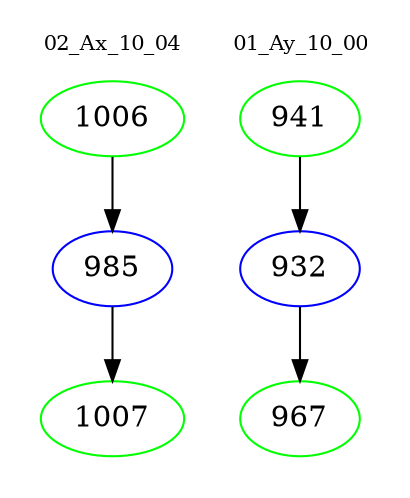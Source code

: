 digraph{
subgraph cluster_0 {
color = white
label = "02_Ax_10_04";
fontsize=10;
T0_1006 [label="1006", color="green"]
T0_1006 -> T0_985 [color="black"]
T0_985 [label="985", color="blue"]
T0_985 -> T0_1007 [color="black"]
T0_1007 [label="1007", color="green"]
}
subgraph cluster_1 {
color = white
label = "01_Ay_10_00";
fontsize=10;
T1_941 [label="941", color="green"]
T1_941 -> T1_932 [color="black"]
T1_932 [label="932", color="blue"]
T1_932 -> T1_967 [color="black"]
T1_967 [label="967", color="green"]
}
}
